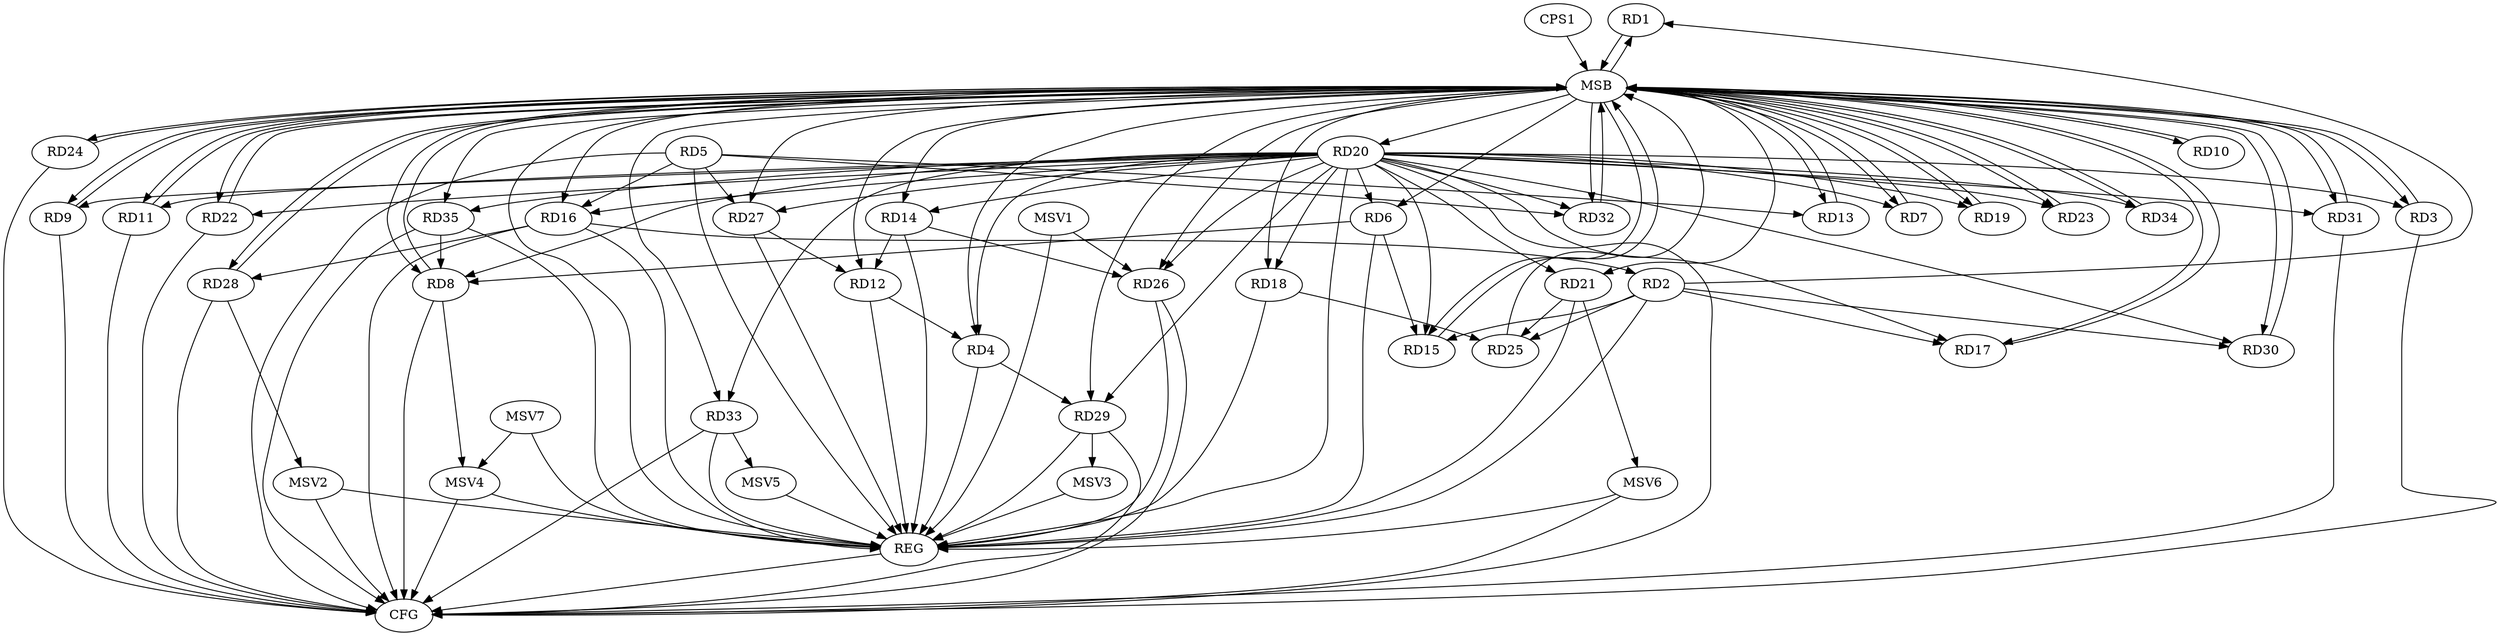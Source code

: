 strict digraph G {
  RD1 [ label="RD1" ];
  RD2 [ label="RD2" ];
  RD3 [ label="RD3" ];
  RD4 [ label="RD4" ];
  RD5 [ label="RD5" ];
  RD6 [ label="RD6" ];
  RD7 [ label="RD7" ];
  RD8 [ label="RD8" ];
  RD9 [ label="RD9" ];
  RD10 [ label="RD10" ];
  RD11 [ label="RD11" ];
  RD12 [ label="RD12" ];
  RD13 [ label="RD13" ];
  RD14 [ label="RD14" ];
  RD15 [ label="RD15" ];
  RD16 [ label="RD16" ];
  RD17 [ label="RD17" ];
  RD18 [ label="RD18" ];
  RD19 [ label="RD19" ];
  RD20 [ label="RD20" ];
  RD21 [ label="RD21" ];
  RD22 [ label="RD22" ];
  RD23 [ label="RD23" ];
  RD24 [ label="RD24" ];
  RD25 [ label="RD25" ];
  RD26 [ label="RD26" ];
  RD27 [ label="RD27" ];
  RD28 [ label="RD28" ];
  RD29 [ label="RD29" ];
  RD30 [ label="RD30" ];
  RD31 [ label="RD31" ];
  RD32 [ label="RD32" ];
  RD33 [ label="RD33" ];
  RD34 [ label="RD34" ];
  RD35 [ label="RD35" ];
  CPS1 [ label="CPS1" ];
  REG [ label="REG" ];
  MSB [ label="MSB" ];
  CFG [ label="CFG" ];
  MSV1 [ label="MSV1" ];
  MSV2 [ label="MSV2" ];
  MSV3 [ label="MSV3" ];
  MSV4 [ label="MSV4" ];
  MSV5 [ label="MSV5" ];
  MSV6 [ label="MSV6" ];
  MSV7 [ label="MSV7" ];
  RD2 -> RD1;
  RD2 -> RD15;
  RD16 -> RD2;
  RD2 -> RD17;
  RD2 -> RD25;
  RD2 -> RD30;
  RD12 -> RD4;
  RD20 -> RD4;
  RD4 -> RD29;
  RD5 -> RD13;
  RD5 -> RD16;
  RD5 -> RD27;
  RD5 -> RD32;
  RD6 -> RD8;
  RD6 -> RD15;
  RD20 -> RD8;
  RD35 -> RD8;
  RD14 -> RD12;
  RD27 -> RD12;
  RD14 -> RD26;
  RD20 -> RD15;
  RD16 -> RD28;
  RD20 -> RD17;
  RD18 -> RD25;
  RD20 -> RD27;
  RD20 -> RD33;
  RD21 -> RD25;
  RD2 -> REG;
  RD4 -> REG;
  RD5 -> REG;
  RD6 -> REG;
  RD12 -> REG;
  RD14 -> REG;
  RD16 -> REG;
  RD18 -> REG;
  RD20 -> REG;
  RD21 -> REG;
  RD26 -> REG;
  RD27 -> REG;
  RD29 -> REG;
  RD33 -> REG;
  RD35 -> REG;
  RD1 -> MSB;
  MSB -> RD35;
  MSB -> REG;
  RD3 -> MSB;
  MSB -> RD17;
  MSB -> RD19;
  MSB -> RD23;
  RD7 -> MSB;
  MSB -> RD4;
  MSB -> RD9;
  MSB -> RD15;
  MSB -> RD27;
  RD8 -> MSB;
  MSB -> RD24;
  MSB -> RD29;
  RD9 -> MSB;
  MSB -> RD16;
  RD10 -> MSB;
  MSB -> RD1;
  MSB -> RD30;
  RD11 -> MSB;
  MSB -> RD3;
  MSB -> RD8;
  MSB -> RD12;
  MSB -> RD18;
  MSB -> RD28;
  RD13 -> MSB;
  MSB -> RD10;
  MSB -> RD14;
  MSB -> RD26;
  RD15 -> MSB;
  MSB -> RD11;
  MSB -> RD21;
  MSB -> RD32;
  RD17 -> MSB;
  MSB -> RD13;
  MSB -> RD34;
  RD19 -> MSB;
  RD22 -> MSB;
  MSB -> RD6;
  RD23 -> MSB;
  MSB -> RD7;
  MSB -> RD20;
  RD24 -> MSB;
  MSB -> RD22;
  RD25 -> MSB;
  RD28 -> MSB;
  RD30 -> MSB;
  MSB -> RD31;
  RD31 -> MSB;
  MSB -> RD33;
  RD32 -> MSB;
  RD34 -> MSB;
  CPS1 -> MSB;
  RD16 -> CFG;
  RD33 -> CFG;
  RD31 -> CFG;
  RD11 -> CFG;
  RD3 -> CFG;
  RD29 -> CFG;
  RD22 -> CFG;
  RD9 -> CFG;
  RD5 -> CFG;
  RD35 -> CFG;
  RD28 -> CFG;
  RD8 -> CFG;
  RD24 -> CFG;
  RD26 -> CFG;
  REG -> CFG;
  RD20 -> CFG;
  RD20 -> RD6;
  RD20 -> RD7;
  RD20 -> RD29;
  RD20 -> RD3;
  RD20 -> RD11;
  RD20 -> RD14;
  RD20 -> RD31;
  RD20 -> RD32;
  RD20 -> RD16;
  RD20 -> RD22;
  RD20 -> RD34;
  RD20 -> RD35;
  RD20 -> RD30;
  RD20 -> RD19;
  RD20 -> RD26;
  RD20 -> RD21;
  RD20 -> RD9;
  RD20 -> RD23;
  RD20 -> RD18;
  MSV1 -> RD26;
  MSV1 -> REG;
  RD28 -> MSV2;
  MSV2 -> REG;
  MSV2 -> CFG;
  RD29 -> MSV3;
  MSV3 -> REG;
  RD8 -> MSV4;
  MSV4 -> REG;
  MSV4 -> CFG;
  RD33 -> MSV5;
  MSV5 -> REG;
  RD21 -> MSV6;
  MSV6 -> REG;
  MSV6 -> CFG;
  MSV7 -> MSV4;
  MSV7 -> REG;
}
